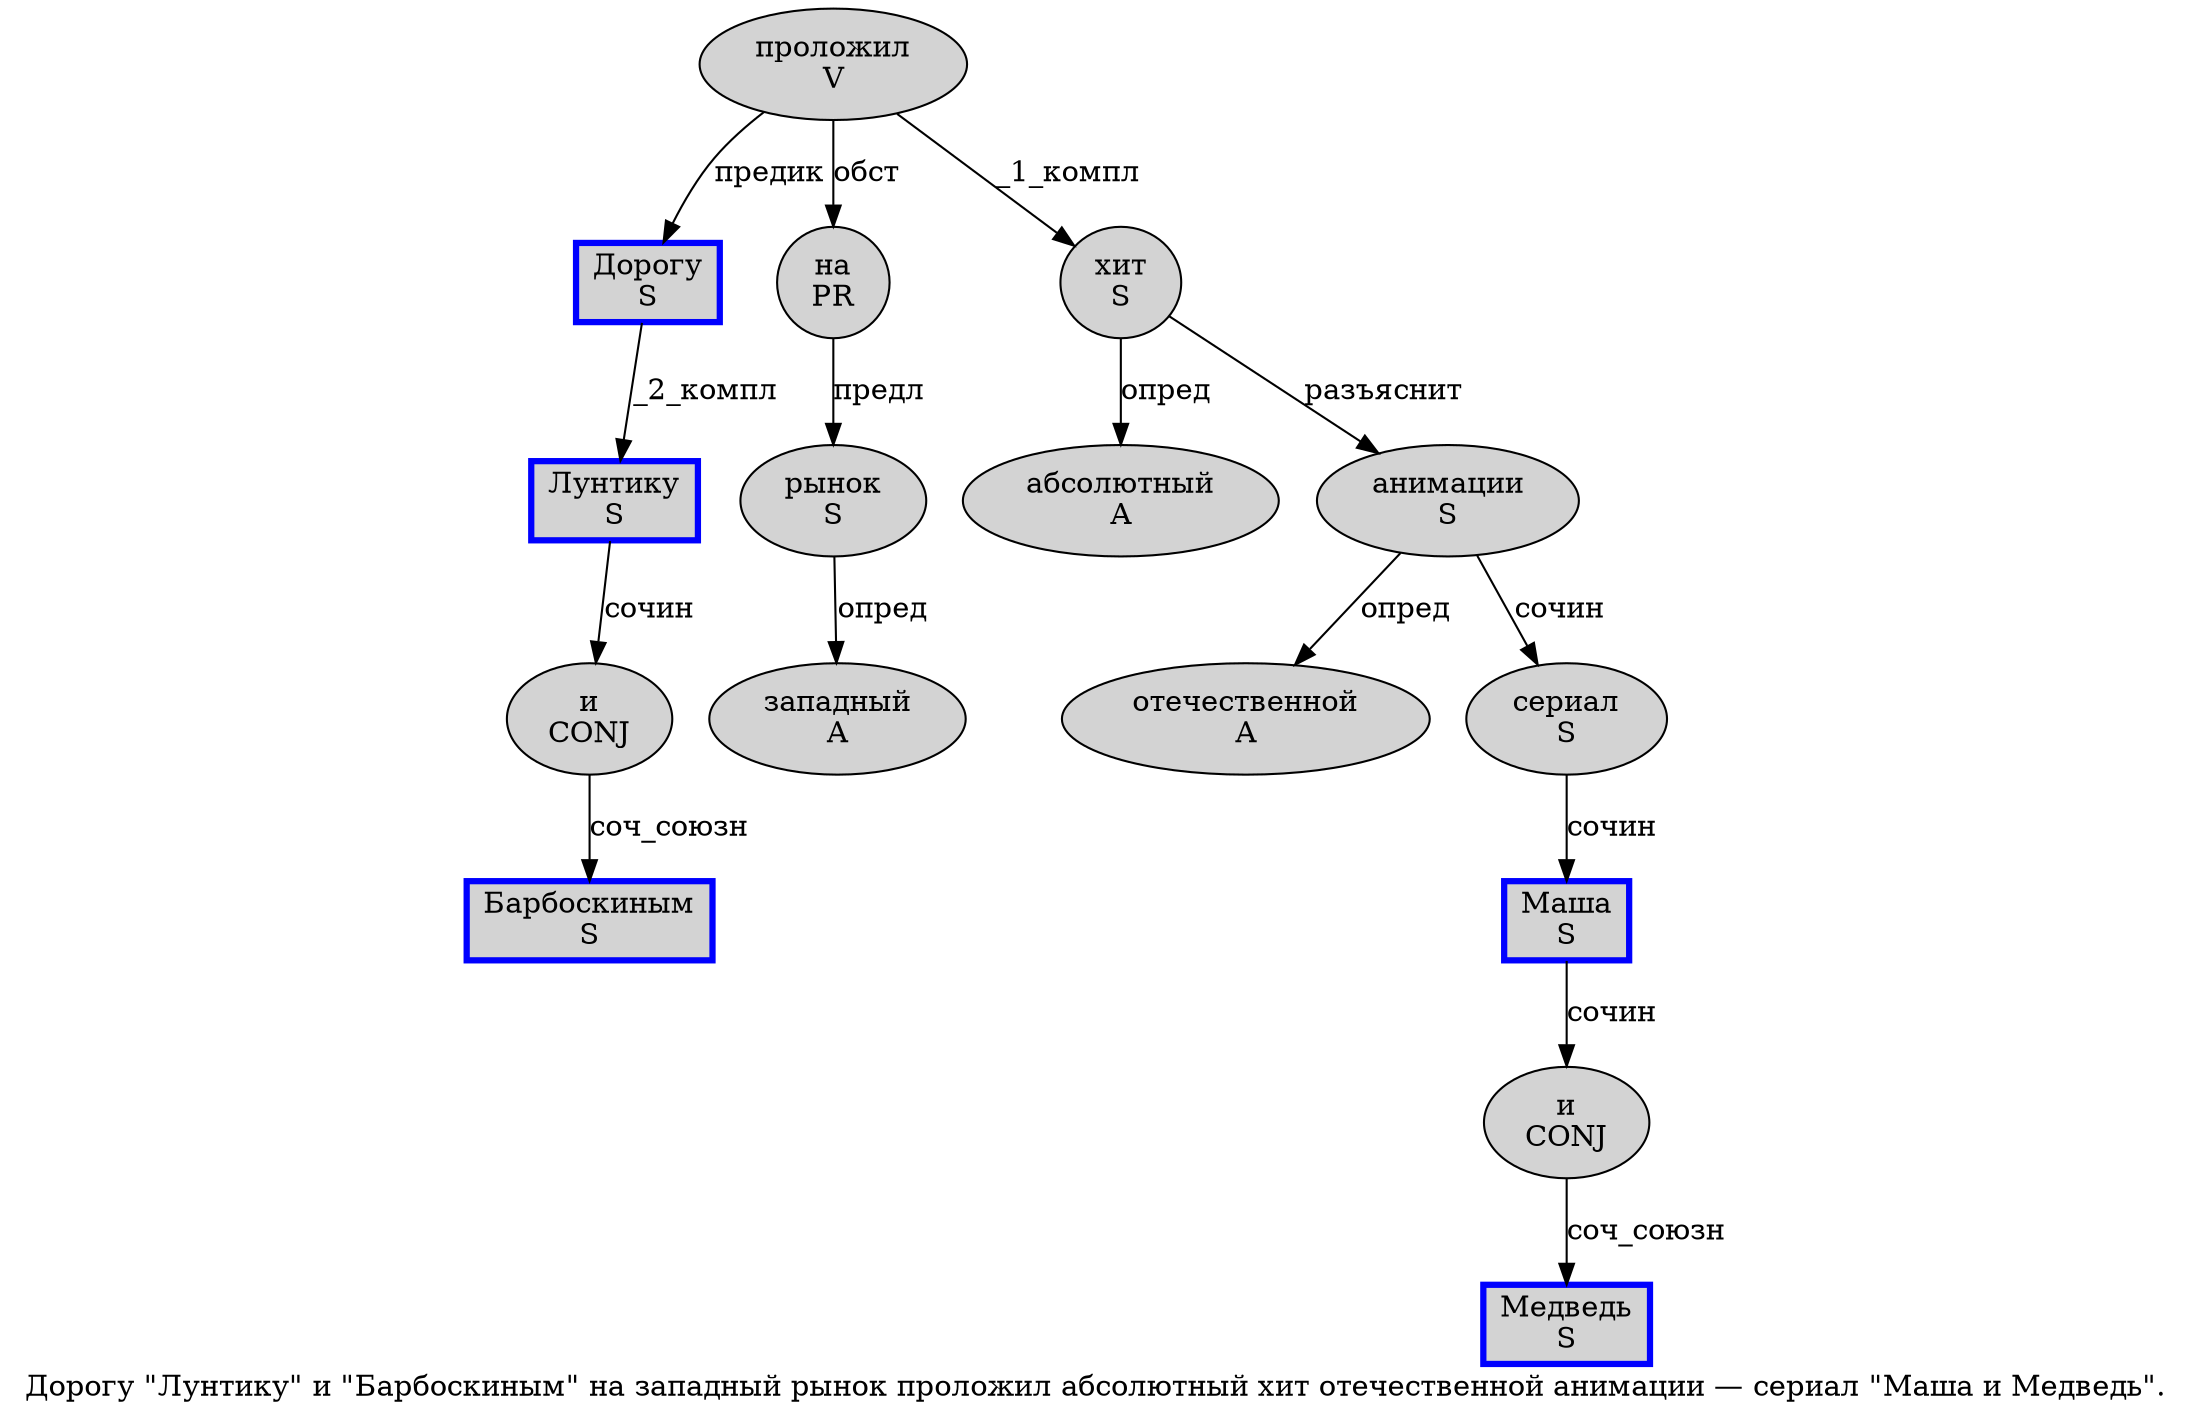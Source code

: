 digraph SENTENCE_1385 {
	graph [label="Дорогу \"Лунтику\" и \"Барбоскиным\" на западный рынок проложил абсолютный хит отечественной анимации — сериал \"Маша и Медведь\"."]
	node [style=filled]
		0 [label="Дорогу
S" color=blue fillcolor=lightgray penwidth=3 shape=box]
		2 [label="Лунтику
S" color=blue fillcolor=lightgray penwidth=3 shape=box]
		4 [label="и
CONJ" color="" fillcolor=lightgray penwidth=1 shape=ellipse]
		6 [label="Барбоскиным
S" color=blue fillcolor=lightgray penwidth=3 shape=box]
		8 [label="на
PR" color="" fillcolor=lightgray penwidth=1 shape=ellipse]
		9 [label="западный
A" color="" fillcolor=lightgray penwidth=1 shape=ellipse]
		10 [label="рынок
S" color="" fillcolor=lightgray penwidth=1 shape=ellipse]
		11 [label="проложил
V" color="" fillcolor=lightgray penwidth=1 shape=ellipse]
		12 [label="абсолютный
A" color="" fillcolor=lightgray penwidth=1 shape=ellipse]
		13 [label="хит
S" color="" fillcolor=lightgray penwidth=1 shape=ellipse]
		14 [label="отечественной
A" color="" fillcolor=lightgray penwidth=1 shape=ellipse]
		15 [label="анимации
S" color="" fillcolor=lightgray penwidth=1 shape=ellipse]
		17 [label="сериал
S" color="" fillcolor=lightgray penwidth=1 shape=ellipse]
		19 [label="Маша
S" color=blue fillcolor=lightgray penwidth=3 shape=box]
		20 [label="и
CONJ" color="" fillcolor=lightgray penwidth=1 shape=ellipse]
		21 [label="Медведь
S" color=blue fillcolor=lightgray penwidth=3 shape=box]
			2 -> 4 [label="сочин"]
			4 -> 6 [label="соч_союзн"]
			8 -> 10 [label="предл"]
			0 -> 2 [label="_2_компл"]
			17 -> 19 [label="сочин"]
			15 -> 14 [label="опред"]
			15 -> 17 [label="сочин"]
			11 -> 0 [label="предик"]
			11 -> 8 [label="обст"]
			11 -> 13 [label="_1_компл"]
			10 -> 9 [label="опред"]
			13 -> 12 [label="опред"]
			13 -> 15 [label="разъяснит"]
			20 -> 21 [label="соч_союзн"]
			19 -> 20 [label="сочин"]
}
